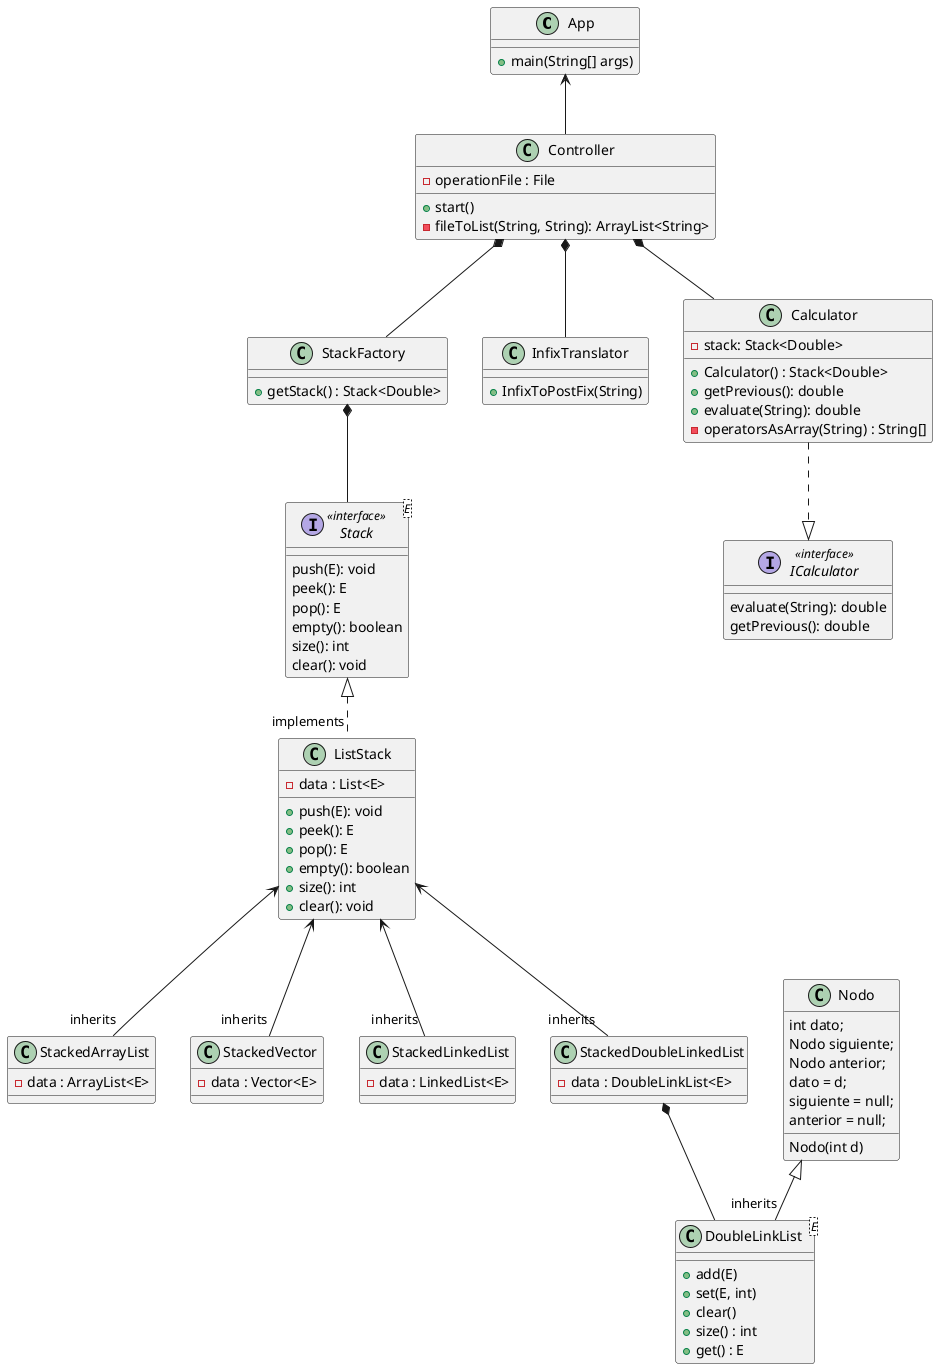 @startuml

class App
class Controller
class StackFactory
class InfixTranslator

class Calculator
interface ICalculator


class StackedArrayList
class StackedVector
class StackedLinkedList
class StackedDoubleLinkedList
class StackedVector
interface Stack<E> <<interface>>
abstract class ListStack

class DoubleLinkList


App <-- Controller
Controller *-- StackFactory
Controller *-- Calculator
Controller *-- InfixTranslator

Calculator ..|> ICalculator

Stack <|.. "implements" ListStack
StackFactory *-- Stack
ListStack <-- "inherits" StackedArrayList
ListStack <-- "inherits" StackedVector
ListStack <-- "inherits" StackedLinkedList
ListStack <-- "inherits" StackedDoubleLinkedList

StackedDoubleLinkedList *-- DoubleLinkList
Nodo <|-- "inherits" DoubleLinkList
class App {
    + main(String[] args)
}

class StackFactory {
    + getStack() : Stack<Double>
}

class InfixTranslator{
    + InfixToPostFix(String)
}

class Controller {
    - operationFile : File
    + start()
    - fileToList(String, String): ArrayList<String>
}

class Calculator{
    - stack: Stack<Double>
    + Calculator() : Stack<Double>
    + getPrevious(): double
    + evaluate(String): double
    - operatorsAsArray(String) : String[]
}

interface ICalculator <<interface>>{
    evaluate(String): double
    getPrevious(): double
}

interface Stack {
    push(E): void
    peek(): E
    pop(): E
    empty(): boolean
    size(): int
    clear(): void
}

class ListStack{
    - data : List<E>
    + push(E): void
    + peek(): E
    + pop(): E
    + empty(): boolean
    + size(): int
    + clear(): void
}

class StackedArrayList{
    - data : ArrayList<E>
}
class StackedVector{
    - data : Vector<E>
}
class StackedLinkedList{
    - data : LinkedList<E>
}
class StackedDoubleLinkedList{
    - data : DoubleLinkList<E>
}
class DoubleLinkList <E>{
    + add(E)
    + set(E, int)
    + clear()
    + size() : int
    + get() : E
}
class Nodo{
    int dato;
    Nodo siguiente;
    Nodo anterior;
    Nodo(int d)
        dato = d;
        siguiente = null;
        anterior = null;
}

@enduml